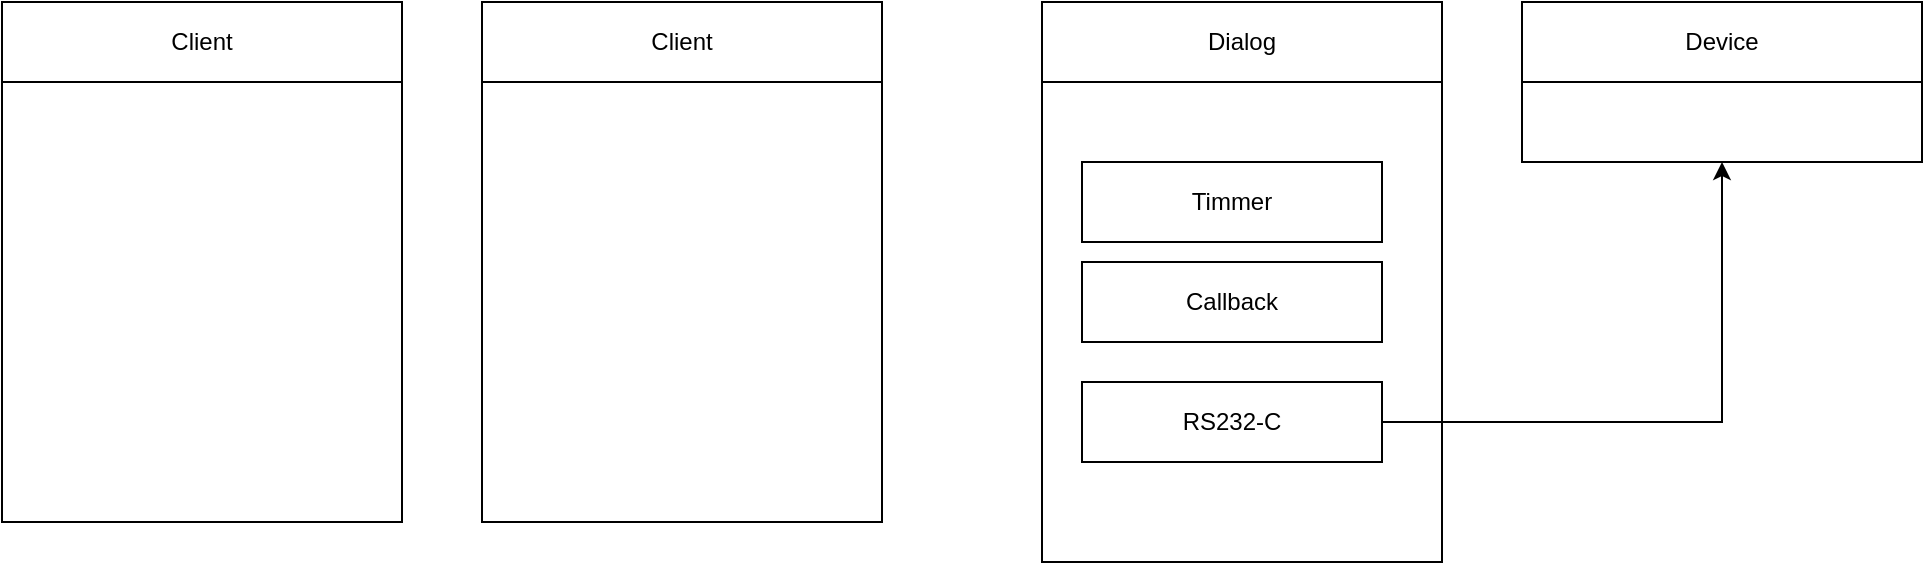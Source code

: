 <mxfile version="28.1.2">
  <diagram name="페이지-1" id="I2Tp-xVVTpsO3wI6SStp">
    <mxGraphModel dx="1426" dy="743" grid="1" gridSize="10" guides="1" tooltips="1" connect="1" arrows="1" fold="1" page="1" pageScale="1" pageWidth="1654" pageHeight="2336" math="0" shadow="0">
      <root>
        <mxCell id="0" />
        <mxCell id="1" parent="0" />
        <mxCell id="ZPwJ77n2Wpf10ZM6JDmz-3" value="Dialog" style="rounded=0;whiteSpace=wrap;html=1;" vertex="1" parent="1">
          <mxGeometry x="600" y="200" width="200" height="40" as="geometry" />
        </mxCell>
        <mxCell id="ZPwJ77n2Wpf10ZM6JDmz-4" value="" style="rounded=0;whiteSpace=wrap;html=1;" vertex="1" parent="1">
          <mxGeometry x="600" y="240" width="200" height="240" as="geometry" />
        </mxCell>
        <mxCell id="ZPwJ77n2Wpf10ZM6JDmz-1" value="Timmer" style="rounded=0;whiteSpace=wrap;html=1;" vertex="1" parent="1">
          <mxGeometry x="620" y="280" width="150" height="40" as="geometry" />
        </mxCell>
        <mxCell id="ZPwJ77n2Wpf10ZM6JDmz-2" value="Callback" style="rounded=0;whiteSpace=wrap;html=1;" vertex="1" parent="1">
          <mxGeometry x="620" y="330" width="150" height="40" as="geometry" />
        </mxCell>
        <mxCell id="ZPwJ77n2Wpf10ZM6JDmz-5" value="" style="rounded=0;whiteSpace=wrap;html=1;" vertex="1" parent="1">
          <mxGeometry x="840" y="240" width="200" height="40" as="geometry" />
        </mxCell>
        <mxCell id="ZPwJ77n2Wpf10ZM6JDmz-7" style="edgeStyle=orthogonalEdgeStyle;rounded=0;orthogonalLoop=1;jettySize=auto;html=1;entryX=0.5;entryY=1;entryDx=0;entryDy=0;" edge="1" parent="1" source="ZPwJ77n2Wpf10ZM6JDmz-6" target="ZPwJ77n2Wpf10ZM6JDmz-5">
          <mxGeometry relative="1" as="geometry" />
        </mxCell>
        <mxCell id="ZPwJ77n2Wpf10ZM6JDmz-6" value="RS232-C" style="rounded=0;whiteSpace=wrap;html=1;" vertex="1" parent="1">
          <mxGeometry x="620" y="390" width="150" height="40" as="geometry" />
        </mxCell>
        <mxCell id="ZPwJ77n2Wpf10ZM6JDmz-8" value="Device" style="rounded=0;whiteSpace=wrap;html=1;" vertex="1" parent="1">
          <mxGeometry x="840" y="200" width="200" height="40" as="geometry" />
        </mxCell>
        <mxCell id="ZPwJ77n2Wpf10ZM6JDmz-9" value="Client" style="rounded=0;whiteSpace=wrap;html=1;" vertex="1" parent="1">
          <mxGeometry x="80" y="200" width="200" height="40" as="geometry" />
        </mxCell>
        <mxCell id="ZPwJ77n2Wpf10ZM6JDmz-10" value="" style="rounded=0;whiteSpace=wrap;html=1;" vertex="1" parent="1">
          <mxGeometry x="80" y="240" width="200" height="220" as="geometry" />
        </mxCell>
        <mxCell id="ZPwJ77n2Wpf10ZM6JDmz-11" value="Client" style="rounded=0;whiteSpace=wrap;html=1;" vertex="1" parent="1">
          <mxGeometry x="320" y="200" width="200" height="40" as="geometry" />
        </mxCell>
        <mxCell id="ZPwJ77n2Wpf10ZM6JDmz-12" value="" style="rounded=0;whiteSpace=wrap;html=1;" vertex="1" parent="1">
          <mxGeometry x="320" y="240" width="200" height="220" as="geometry" />
        </mxCell>
      </root>
    </mxGraphModel>
  </diagram>
</mxfile>
